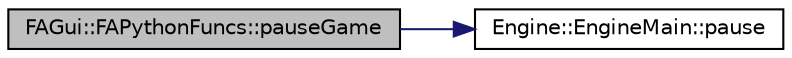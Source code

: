 digraph G
{
  edge [fontname="Helvetica",fontsize="10",labelfontname="Helvetica",labelfontsize="10"];
  node [fontname="Helvetica",fontsize="10",shape=record];
  rankdir="LR";
  Node1 [label="FAGui::FAPythonFuncs::pauseGame",height=0.2,width=0.4,color="black", fillcolor="grey75", style="filled" fontcolor="black"];
  Node1 -> Node2 [color="midnightblue",fontsize="10",style="solid",fontname="Helvetica"];
  Node2 [label="Engine::EngineMain::pause",height=0.2,width=0.4,color="black", fillcolor="white", style="filled",URL="$class_engine_1_1_engine_main.html#a634ca46f524b9dbd4cdd4c93b0dd3d1b"];
}
